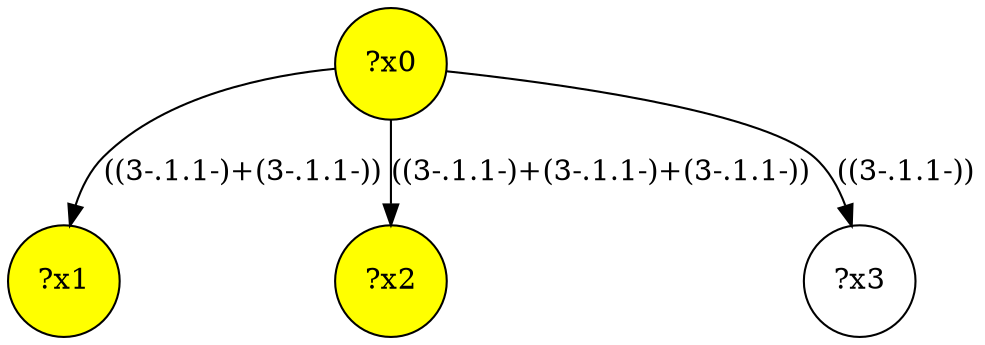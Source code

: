 digraph g {
	x1 [fillcolor="yellow", style="filled," shape=circle, label="?x1"];
	x0 [fillcolor="yellow", style="filled," shape=circle, label="?x0"];
	x2 [fillcolor="yellow", style="filled," shape=circle, label="?x2"];
	x0 -> x1 [label="((3-.1.1-)+(3-.1.1-))"];
	x0 -> x2 [label="((3-.1.1-)+(3-.1.1-)+(3-.1.1-))"];
	x3 [shape=circle, label="?x3"];
	x0 -> x3 [label="((3-.1.1-))"];
}
